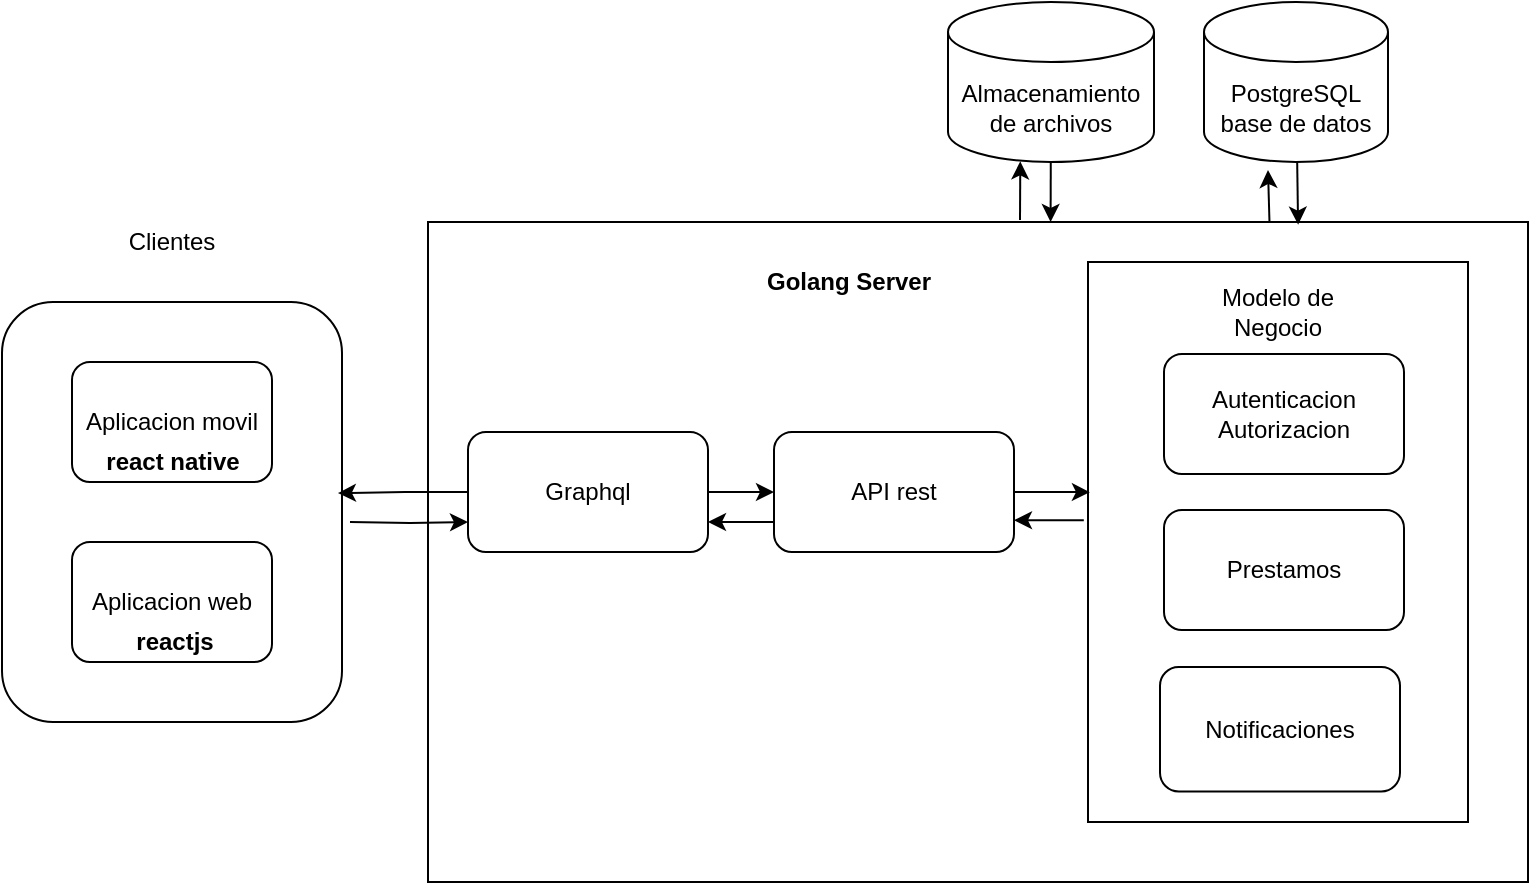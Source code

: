 <mxfile>
    <diagram id="DMme2v7gYB4ohpRyXTiM" name="Page-1">
        <mxGraphModel dx="1158" dy="658" grid="1" gridSize="10" guides="1" tooltips="1" connect="1" arrows="1" fold="1" page="1" pageScale="1" pageWidth="850" pageHeight="1100" math="0" shadow="0">
            <root>
                <mxCell id="0"/>
                <mxCell id="1" parent="0"/>
                <mxCell id="39" style="edgeStyle=none;html=1;entryX=0.351;entryY=0.996;entryDx=0;entryDy=0;entryPerimeter=0;" edge="1" parent="1" target="2">
                    <mxGeometry relative="1" as="geometry">
                        <mxPoint x="536" y="109" as="sourcePoint"/>
                    </mxGeometry>
                </mxCell>
                <mxCell id="41" style="edgeStyle=none;html=1;exitX=0.765;exitY=0.001;exitDx=0;exitDy=0;exitPerimeter=0;" edge="1" parent="1" source="28">
                    <mxGeometry relative="1" as="geometry">
                        <mxPoint x="654.5" y="110" as="sourcePoint"/>
                        <mxPoint x="660" y="84" as="targetPoint"/>
                    </mxGeometry>
                </mxCell>
                <mxCell id="28" value="" style="rounded=0;whiteSpace=wrap;html=1;" vertex="1" parent="1">
                    <mxGeometry x="240" y="110" width="550" height="330" as="geometry"/>
                </mxCell>
                <mxCell id="15" value="" style="group" parent="1" vertex="1" connectable="0">
                    <mxGeometry x="570" y="130" width="190" height="280" as="geometry"/>
                </mxCell>
                <mxCell id="12" value="" style="rounded=0;whiteSpace=wrap;html=1;" parent="15" vertex="1">
                    <mxGeometry width="190" height="280" as="geometry"/>
                </mxCell>
                <mxCell id="13" value="Modelo de Negocio" style="text;html=1;strokeColor=none;fillColor=none;align=center;verticalAlign=middle;whiteSpace=wrap;rounded=0;" parent="15" vertex="1">
                    <mxGeometry x="60" y="12.73" width="70" height="25.45" as="geometry"/>
                </mxCell>
                <mxCell id="16" value="Notificaciones" style="rounded=1;whiteSpace=wrap;html=1;" parent="15" vertex="1">
                    <mxGeometry x="36" y="202.481" width="120" height="62.222" as="geometry"/>
                </mxCell>
                <mxCell id="23" style="edgeStyle=orthogonalEdgeStyle;rounded=0;orthogonalLoop=1;jettySize=auto;html=1;entryX=0;entryY=0.75;entryDx=0;entryDy=0;" parent="1" target="7" edge="1">
                    <mxGeometry relative="1" as="geometry">
                        <mxPoint x="201" y="260" as="sourcePoint"/>
                        <mxPoint x="270" y="260" as="targetPoint"/>
                    </mxGeometry>
                </mxCell>
                <mxCell id="5" value="" style="rounded=1;whiteSpace=wrap;html=1;" parent="1" vertex="1">
                    <mxGeometry x="27" y="150" width="170" height="210" as="geometry"/>
                </mxCell>
                <mxCell id="38" style="edgeStyle=none;html=1;entryX=0.566;entryY=0;entryDx=0;entryDy=0;entryPerimeter=0;" edge="1" parent="1" source="2" target="28">
                    <mxGeometry relative="1" as="geometry"/>
                </mxCell>
                <mxCell id="2" value="Almacenamiento de archivos" style="shape=cylinder3;whiteSpace=wrap;html=1;boundedLbl=1;backgroundOutline=1;size=15;" parent="1" vertex="1">
                    <mxGeometry x="500" width="103" height="80" as="geometry"/>
                </mxCell>
                <mxCell id="3" value="Aplicacion movil" style="rounded=1;whiteSpace=wrap;html=1;" parent="1" vertex="1">
                    <mxGeometry x="62" y="180" width="100" height="60" as="geometry"/>
                </mxCell>
                <mxCell id="4" value="Aplicacion web" style="rounded=1;whiteSpace=wrap;html=1;" parent="1" vertex="1">
                    <mxGeometry x="62" y="270" width="100" height="60" as="geometry"/>
                </mxCell>
                <mxCell id="6" value="Clientes" style="text;html=1;strokeColor=none;fillColor=none;align=center;verticalAlign=middle;whiteSpace=wrap;rounded=0;" parent="1" vertex="1">
                    <mxGeometry x="92" y="110" width="40" height="20" as="geometry"/>
                </mxCell>
                <mxCell id="21" style="edgeStyle=orthogonalEdgeStyle;rounded=0;orthogonalLoop=1;jettySize=auto;html=1;entryX=0.988;entryY=0.455;entryDx=0;entryDy=0;entryPerimeter=0;" parent="1" source="7" target="5" edge="1">
                    <mxGeometry relative="1" as="geometry"/>
                </mxCell>
                <mxCell id="24" style="edgeStyle=orthogonalEdgeStyle;rounded=0;orthogonalLoop=1;jettySize=auto;html=1;entryX=0;entryY=0.5;entryDx=0;entryDy=0;" parent="1" source="7" target="8" edge="1">
                    <mxGeometry relative="1" as="geometry"/>
                </mxCell>
                <mxCell id="7" value="Graphql" style="rounded=1;whiteSpace=wrap;html=1;" parent="1" vertex="1">
                    <mxGeometry x="260" y="215" width="120" height="60" as="geometry"/>
                </mxCell>
                <mxCell id="25" style="edgeStyle=orthogonalEdgeStyle;rounded=0;orthogonalLoop=1;jettySize=auto;html=1;entryX=1;entryY=0.75;entryDx=0;entryDy=0;exitX=0;exitY=0.75;exitDx=0;exitDy=0;" parent="1" source="8" target="7" edge="1">
                    <mxGeometry relative="1" as="geometry"/>
                </mxCell>
                <mxCell id="26" style="edgeStyle=orthogonalEdgeStyle;rounded=0;orthogonalLoop=1;jettySize=auto;html=1;entryX=0.005;entryY=0.411;entryDx=0;entryDy=0;entryPerimeter=0;" parent="1" source="8" target="12" edge="1">
                    <mxGeometry relative="1" as="geometry"/>
                </mxCell>
                <mxCell id="8" value="API rest" style="rounded=1;whiteSpace=wrap;html=1;" parent="1" vertex="1">
                    <mxGeometry x="413" y="215" width="120" height="60" as="geometry"/>
                </mxCell>
                <mxCell id="9" value="Autenticacion&lt;br&gt;Autorizacion" style="rounded=1;whiteSpace=wrap;html=1;" parent="1" vertex="1">
                    <mxGeometry x="608" y="176" width="120" height="60" as="geometry"/>
                </mxCell>
                <mxCell id="10" value="Prestamos" style="rounded=1;whiteSpace=wrap;html=1;" parent="1" vertex="1">
                    <mxGeometry x="608" y="254" width="120" height="60" as="geometry"/>
                </mxCell>
                <mxCell id="42" style="edgeStyle=none;html=1;entryX=0.791;entryY=0.004;entryDx=0;entryDy=0;entryPerimeter=0;" edge="1" parent="1" source="11" target="28">
                    <mxGeometry relative="1" as="geometry"/>
                </mxCell>
                <mxCell id="11" value="PostgreSQL&lt;br&gt;base de datos" style="shape=cylinder3;whiteSpace=wrap;html=1;boundedLbl=1;backgroundOutline=1;size=15;" parent="1" vertex="1">
                    <mxGeometry x="628" width="92" height="80" as="geometry"/>
                </mxCell>
                <mxCell id="27" style="edgeStyle=orthogonalEdgeStyle;rounded=0;orthogonalLoop=1;jettySize=auto;html=1;entryX=1;entryY=0.75;entryDx=0;entryDy=0;exitX=-0.011;exitY=0.461;exitDx=0;exitDy=0;exitPerimeter=0;" parent="1" source="12" target="8" edge="1">
                    <mxGeometry relative="1" as="geometry"/>
                </mxCell>
                <mxCell id="29" value="&lt;b&gt;Golang Server&lt;/b&gt;" style="text;html=1;align=center;verticalAlign=middle;resizable=0;points=[];autosize=1;strokeColor=none;" vertex="1" parent="1">
                    <mxGeometry x="400" y="130" width="100" height="20" as="geometry"/>
                </mxCell>
                <mxCell id="30" value="&lt;b&gt;react native&lt;/b&gt;" style="text;html=1;align=center;verticalAlign=middle;resizable=0;points=[];autosize=1;strokeColor=none;" vertex="1" parent="1">
                    <mxGeometry x="72" y="220" width="80" height="20" as="geometry"/>
                </mxCell>
                <mxCell id="31" value="&lt;b&gt;reactjs&lt;/b&gt;" style="text;html=1;align=center;verticalAlign=middle;resizable=0;points=[];autosize=1;strokeColor=none;" vertex="1" parent="1">
                    <mxGeometry x="88" y="310" width="50" height="20" as="geometry"/>
                </mxCell>
            </root>
        </mxGraphModel>
    </diagram>
</mxfile>